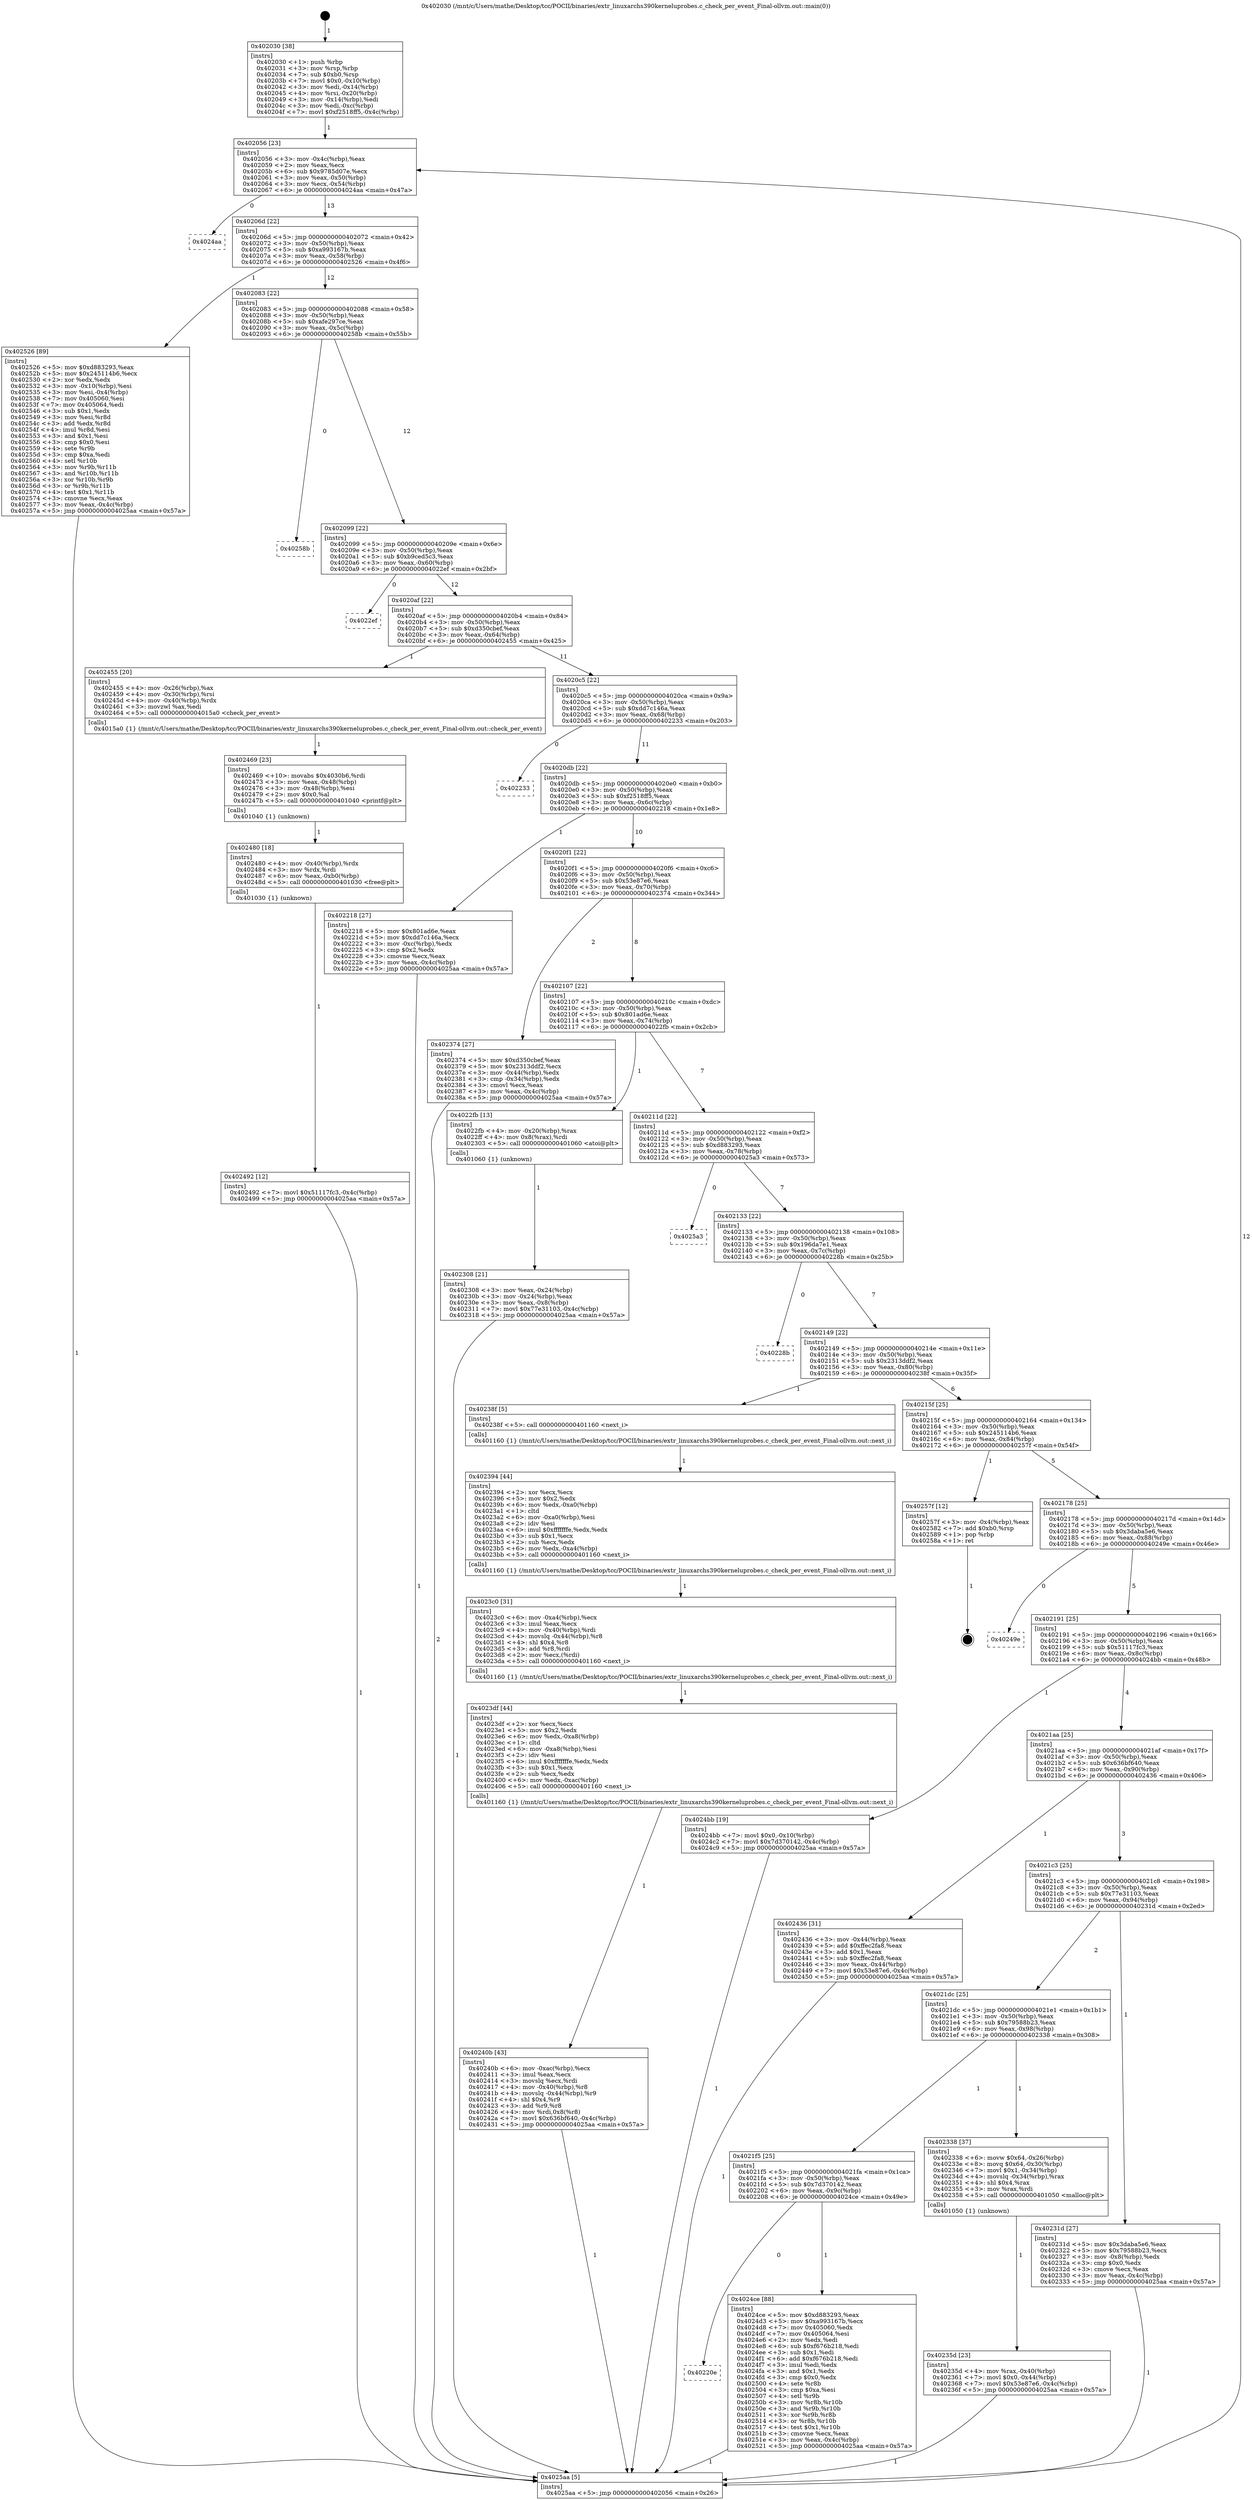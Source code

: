 digraph "0x402030" {
  label = "0x402030 (/mnt/c/Users/mathe/Desktop/tcc/POCII/binaries/extr_linuxarchs390kerneluprobes.c_check_per_event_Final-ollvm.out::main(0))"
  labelloc = "t"
  node[shape=record]

  Entry [label="",width=0.3,height=0.3,shape=circle,fillcolor=black,style=filled]
  "0x402056" [label="{
     0x402056 [23]\l
     | [instrs]\l
     &nbsp;&nbsp;0x402056 \<+3\>: mov -0x4c(%rbp),%eax\l
     &nbsp;&nbsp;0x402059 \<+2\>: mov %eax,%ecx\l
     &nbsp;&nbsp;0x40205b \<+6\>: sub $0x9785d07e,%ecx\l
     &nbsp;&nbsp;0x402061 \<+3\>: mov %eax,-0x50(%rbp)\l
     &nbsp;&nbsp;0x402064 \<+3\>: mov %ecx,-0x54(%rbp)\l
     &nbsp;&nbsp;0x402067 \<+6\>: je 00000000004024aa \<main+0x47a\>\l
  }"]
  "0x4024aa" [label="{
     0x4024aa\l
  }", style=dashed]
  "0x40206d" [label="{
     0x40206d [22]\l
     | [instrs]\l
     &nbsp;&nbsp;0x40206d \<+5\>: jmp 0000000000402072 \<main+0x42\>\l
     &nbsp;&nbsp;0x402072 \<+3\>: mov -0x50(%rbp),%eax\l
     &nbsp;&nbsp;0x402075 \<+5\>: sub $0xa993167b,%eax\l
     &nbsp;&nbsp;0x40207a \<+3\>: mov %eax,-0x58(%rbp)\l
     &nbsp;&nbsp;0x40207d \<+6\>: je 0000000000402526 \<main+0x4f6\>\l
  }"]
  Exit [label="",width=0.3,height=0.3,shape=circle,fillcolor=black,style=filled,peripheries=2]
  "0x402526" [label="{
     0x402526 [89]\l
     | [instrs]\l
     &nbsp;&nbsp;0x402526 \<+5\>: mov $0xd883293,%eax\l
     &nbsp;&nbsp;0x40252b \<+5\>: mov $0x245114b6,%ecx\l
     &nbsp;&nbsp;0x402530 \<+2\>: xor %edx,%edx\l
     &nbsp;&nbsp;0x402532 \<+3\>: mov -0x10(%rbp),%esi\l
     &nbsp;&nbsp;0x402535 \<+3\>: mov %esi,-0x4(%rbp)\l
     &nbsp;&nbsp;0x402538 \<+7\>: mov 0x405060,%esi\l
     &nbsp;&nbsp;0x40253f \<+7\>: mov 0x405064,%edi\l
     &nbsp;&nbsp;0x402546 \<+3\>: sub $0x1,%edx\l
     &nbsp;&nbsp;0x402549 \<+3\>: mov %esi,%r8d\l
     &nbsp;&nbsp;0x40254c \<+3\>: add %edx,%r8d\l
     &nbsp;&nbsp;0x40254f \<+4\>: imul %r8d,%esi\l
     &nbsp;&nbsp;0x402553 \<+3\>: and $0x1,%esi\l
     &nbsp;&nbsp;0x402556 \<+3\>: cmp $0x0,%esi\l
     &nbsp;&nbsp;0x402559 \<+4\>: sete %r9b\l
     &nbsp;&nbsp;0x40255d \<+3\>: cmp $0xa,%edi\l
     &nbsp;&nbsp;0x402560 \<+4\>: setl %r10b\l
     &nbsp;&nbsp;0x402564 \<+3\>: mov %r9b,%r11b\l
     &nbsp;&nbsp;0x402567 \<+3\>: and %r10b,%r11b\l
     &nbsp;&nbsp;0x40256a \<+3\>: xor %r10b,%r9b\l
     &nbsp;&nbsp;0x40256d \<+3\>: or %r9b,%r11b\l
     &nbsp;&nbsp;0x402570 \<+4\>: test $0x1,%r11b\l
     &nbsp;&nbsp;0x402574 \<+3\>: cmovne %ecx,%eax\l
     &nbsp;&nbsp;0x402577 \<+3\>: mov %eax,-0x4c(%rbp)\l
     &nbsp;&nbsp;0x40257a \<+5\>: jmp 00000000004025aa \<main+0x57a\>\l
  }"]
  "0x402083" [label="{
     0x402083 [22]\l
     | [instrs]\l
     &nbsp;&nbsp;0x402083 \<+5\>: jmp 0000000000402088 \<main+0x58\>\l
     &nbsp;&nbsp;0x402088 \<+3\>: mov -0x50(%rbp),%eax\l
     &nbsp;&nbsp;0x40208b \<+5\>: sub $0xafe297ce,%eax\l
     &nbsp;&nbsp;0x402090 \<+3\>: mov %eax,-0x5c(%rbp)\l
     &nbsp;&nbsp;0x402093 \<+6\>: je 000000000040258b \<main+0x55b\>\l
  }"]
  "0x40220e" [label="{
     0x40220e\l
  }", style=dashed]
  "0x40258b" [label="{
     0x40258b\l
  }", style=dashed]
  "0x402099" [label="{
     0x402099 [22]\l
     | [instrs]\l
     &nbsp;&nbsp;0x402099 \<+5\>: jmp 000000000040209e \<main+0x6e\>\l
     &nbsp;&nbsp;0x40209e \<+3\>: mov -0x50(%rbp),%eax\l
     &nbsp;&nbsp;0x4020a1 \<+5\>: sub $0xb9ced5c3,%eax\l
     &nbsp;&nbsp;0x4020a6 \<+3\>: mov %eax,-0x60(%rbp)\l
     &nbsp;&nbsp;0x4020a9 \<+6\>: je 00000000004022ef \<main+0x2bf\>\l
  }"]
  "0x4024ce" [label="{
     0x4024ce [88]\l
     | [instrs]\l
     &nbsp;&nbsp;0x4024ce \<+5\>: mov $0xd883293,%eax\l
     &nbsp;&nbsp;0x4024d3 \<+5\>: mov $0xa993167b,%ecx\l
     &nbsp;&nbsp;0x4024d8 \<+7\>: mov 0x405060,%edx\l
     &nbsp;&nbsp;0x4024df \<+7\>: mov 0x405064,%esi\l
     &nbsp;&nbsp;0x4024e6 \<+2\>: mov %edx,%edi\l
     &nbsp;&nbsp;0x4024e8 \<+6\>: sub $0xf676b218,%edi\l
     &nbsp;&nbsp;0x4024ee \<+3\>: sub $0x1,%edi\l
     &nbsp;&nbsp;0x4024f1 \<+6\>: add $0xf676b218,%edi\l
     &nbsp;&nbsp;0x4024f7 \<+3\>: imul %edi,%edx\l
     &nbsp;&nbsp;0x4024fa \<+3\>: and $0x1,%edx\l
     &nbsp;&nbsp;0x4024fd \<+3\>: cmp $0x0,%edx\l
     &nbsp;&nbsp;0x402500 \<+4\>: sete %r8b\l
     &nbsp;&nbsp;0x402504 \<+3\>: cmp $0xa,%esi\l
     &nbsp;&nbsp;0x402507 \<+4\>: setl %r9b\l
     &nbsp;&nbsp;0x40250b \<+3\>: mov %r8b,%r10b\l
     &nbsp;&nbsp;0x40250e \<+3\>: and %r9b,%r10b\l
     &nbsp;&nbsp;0x402511 \<+3\>: xor %r9b,%r8b\l
     &nbsp;&nbsp;0x402514 \<+3\>: or %r8b,%r10b\l
     &nbsp;&nbsp;0x402517 \<+4\>: test $0x1,%r10b\l
     &nbsp;&nbsp;0x40251b \<+3\>: cmovne %ecx,%eax\l
     &nbsp;&nbsp;0x40251e \<+3\>: mov %eax,-0x4c(%rbp)\l
     &nbsp;&nbsp;0x402521 \<+5\>: jmp 00000000004025aa \<main+0x57a\>\l
  }"]
  "0x4022ef" [label="{
     0x4022ef\l
  }", style=dashed]
  "0x4020af" [label="{
     0x4020af [22]\l
     | [instrs]\l
     &nbsp;&nbsp;0x4020af \<+5\>: jmp 00000000004020b4 \<main+0x84\>\l
     &nbsp;&nbsp;0x4020b4 \<+3\>: mov -0x50(%rbp),%eax\l
     &nbsp;&nbsp;0x4020b7 \<+5\>: sub $0xd350cbef,%eax\l
     &nbsp;&nbsp;0x4020bc \<+3\>: mov %eax,-0x64(%rbp)\l
     &nbsp;&nbsp;0x4020bf \<+6\>: je 0000000000402455 \<main+0x425\>\l
  }"]
  "0x402492" [label="{
     0x402492 [12]\l
     | [instrs]\l
     &nbsp;&nbsp;0x402492 \<+7\>: movl $0x51117fc3,-0x4c(%rbp)\l
     &nbsp;&nbsp;0x402499 \<+5\>: jmp 00000000004025aa \<main+0x57a\>\l
  }"]
  "0x402455" [label="{
     0x402455 [20]\l
     | [instrs]\l
     &nbsp;&nbsp;0x402455 \<+4\>: mov -0x26(%rbp),%ax\l
     &nbsp;&nbsp;0x402459 \<+4\>: mov -0x30(%rbp),%rsi\l
     &nbsp;&nbsp;0x40245d \<+4\>: mov -0x40(%rbp),%rdx\l
     &nbsp;&nbsp;0x402461 \<+3\>: movzwl %ax,%edi\l
     &nbsp;&nbsp;0x402464 \<+5\>: call 00000000004015a0 \<check_per_event\>\l
     | [calls]\l
     &nbsp;&nbsp;0x4015a0 \{1\} (/mnt/c/Users/mathe/Desktop/tcc/POCII/binaries/extr_linuxarchs390kerneluprobes.c_check_per_event_Final-ollvm.out::check_per_event)\l
  }"]
  "0x4020c5" [label="{
     0x4020c5 [22]\l
     | [instrs]\l
     &nbsp;&nbsp;0x4020c5 \<+5\>: jmp 00000000004020ca \<main+0x9a\>\l
     &nbsp;&nbsp;0x4020ca \<+3\>: mov -0x50(%rbp),%eax\l
     &nbsp;&nbsp;0x4020cd \<+5\>: sub $0xdd7c146a,%eax\l
     &nbsp;&nbsp;0x4020d2 \<+3\>: mov %eax,-0x68(%rbp)\l
     &nbsp;&nbsp;0x4020d5 \<+6\>: je 0000000000402233 \<main+0x203\>\l
  }"]
  "0x402480" [label="{
     0x402480 [18]\l
     | [instrs]\l
     &nbsp;&nbsp;0x402480 \<+4\>: mov -0x40(%rbp),%rdx\l
     &nbsp;&nbsp;0x402484 \<+3\>: mov %rdx,%rdi\l
     &nbsp;&nbsp;0x402487 \<+6\>: mov %eax,-0xb0(%rbp)\l
     &nbsp;&nbsp;0x40248d \<+5\>: call 0000000000401030 \<free@plt\>\l
     | [calls]\l
     &nbsp;&nbsp;0x401030 \{1\} (unknown)\l
  }"]
  "0x402233" [label="{
     0x402233\l
  }", style=dashed]
  "0x4020db" [label="{
     0x4020db [22]\l
     | [instrs]\l
     &nbsp;&nbsp;0x4020db \<+5\>: jmp 00000000004020e0 \<main+0xb0\>\l
     &nbsp;&nbsp;0x4020e0 \<+3\>: mov -0x50(%rbp),%eax\l
     &nbsp;&nbsp;0x4020e3 \<+5\>: sub $0xf2518ff5,%eax\l
     &nbsp;&nbsp;0x4020e8 \<+3\>: mov %eax,-0x6c(%rbp)\l
     &nbsp;&nbsp;0x4020eb \<+6\>: je 0000000000402218 \<main+0x1e8\>\l
  }"]
  "0x402469" [label="{
     0x402469 [23]\l
     | [instrs]\l
     &nbsp;&nbsp;0x402469 \<+10\>: movabs $0x4030b6,%rdi\l
     &nbsp;&nbsp;0x402473 \<+3\>: mov %eax,-0x48(%rbp)\l
     &nbsp;&nbsp;0x402476 \<+3\>: mov -0x48(%rbp),%esi\l
     &nbsp;&nbsp;0x402479 \<+2\>: mov $0x0,%al\l
     &nbsp;&nbsp;0x40247b \<+5\>: call 0000000000401040 \<printf@plt\>\l
     | [calls]\l
     &nbsp;&nbsp;0x401040 \{1\} (unknown)\l
  }"]
  "0x402218" [label="{
     0x402218 [27]\l
     | [instrs]\l
     &nbsp;&nbsp;0x402218 \<+5\>: mov $0x801ad6e,%eax\l
     &nbsp;&nbsp;0x40221d \<+5\>: mov $0xdd7c146a,%ecx\l
     &nbsp;&nbsp;0x402222 \<+3\>: mov -0xc(%rbp),%edx\l
     &nbsp;&nbsp;0x402225 \<+3\>: cmp $0x2,%edx\l
     &nbsp;&nbsp;0x402228 \<+3\>: cmovne %ecx,%eax\l
     &nbsp;&nbsp;0x40222b \<+3\>: mov %eax,-0x4c(%rbp)\l
     &nbsp;&nbsp;0x40222e \<+5\>: jmp 00000000004025aa \<main+0x57a\>\l
  }"]
  "0x4020f1" [label="{
     0x4020f1 [22]\l
     | [instrs]\l
     &nbsp;&nbsp;0x4020f1 \<+5\>: jmp 00000000004020f6 \<main+0xc6\>\l
     &nbsp;&nbsp;0x4020f6 \<+3\>: mov -0x50(%rbp),%eax\l
     &nbsp;&nbsp;0x4020f9 \<+5\>: sub $0x53e87e6,%eax\l
     &nbsp;&nbsp;0x4020fe \<+3\>: mov %eax,-0x70(%rbp)\l
     &nbsp;&nbsp;0x402101 \<+6\>: je 0000000000402374 \<main+0x344\>\l
  }"]
  "0x4025aa" [label="{
     0x4025aa [5]\l
     | [instrs]\l
     &nbsp;&nbsp;0x4025aa \<+5\>: jmp 0000000000402056 \<main+0x26\>\l
  }"]
  "0x402030" [label="{
     0x402030 [38]\l
     | [instrs]\l
     &nbsp;&nbsp;0x402030 \<+1\>: push %rbp\l
     &nbsp;&nbsp;0x402031 \<+3\>: mov %rsp,%rbp\l
     &nbsp;&nbsp;0x402034 \<+7\>: sub $0xb0,%rsp\l
     &nbsp;&nbsp;0x40203b \<+7\>: movl $0x0,-0x10(%rbp)\l
     &nbsp;&nbsp;0x402042 \<+3\>: mov %edi,-0x14(%rbp)\l
     &nbsp;&nbsp;0x402045 \<+4\>: mov %rsi,-0x20(%rbp)\l
     &nbsp;&nbsp;0x402049 \<+3\>: mov -0x14(%rbp),%edi\l
     &nbsp;&nbsp;0x40204c \<+3\>: mov %edi,-0xc(%rbp)\l
     &nbsp;&nbsp;0x40204f \<+7\>: movl $0xf2518ff5,-0x4c(%rbp)\l
  }"]
  "0x40240b" [label="{
     0x40240b [43]\l
     | [instrs]\l
     &nbsp;&nbsp;0x40240b \<+6\>: mov -0xac(%rbp),%ecx\l
     &nbsp;&nbsp;0x402411 \<+3\>: imul %eax,%ecx\l
     &nbsp;&nbsp;0x402414 \<+3\>: movslq %ecx,%rdi\l
     &nbsp;&nbsp;0x402417 \<+4\>: mov -0x40(%rbp),%r8\l
     &nbsp;&nbsp;0x40241b \<+4\>: movslq -0x44(%rbp),%r9\l
     &nbsp;&nbsp;0x40241f \<+4\>: shl $0x4,%r9\l
     &nbsp;&nbsp;0x402423 \<+3\>: add %r9,%r8\l
     &nbsp;&nbsp;0x402426 \<+4\>: mov %rdi,0x8(%r8)\l
     &nbsp;&nbsp;0x40242a \<+7\>: movl $0x636bf640,-0x4c(%rbp)\l
     &nbsp;&nbsp;0x402431 \<+5\>: jmp 00000000004025aa \<main+0x57a\>\l
  }"]
  "0x402374" [label="{
     0x402374 [27]\l
     | [instrs]\l
     &nbsp;&nbsp;0x402374 \<+5\>: mov $0xd350cbef,%eax\l
     &nbsp;&nbsp;0x402379 \<+5\>: mov $0x2313ddf2,%ecx\l
     &nbsp;&nbsp;0x40237e \<+3\>: mov -0x44(%rbp),%edx\l
     &nbsp;&nbsp;0x402381 \<+3\>: cmp -0x34(%rbp),%edx\l
     &nbsp;&nbsp;0x402384 \<+3\>: cmovl %ecx,%eax\l
     &nbsp;&nbsp;0x402387 \<+3\>: mov %eax,-0x4c(%rbp)\l
     &nbsp;&nbsp;0x40238a \<+5\>: jmp 00000000004025aa \<main+0x57a\>\l
  }"]
  "0x402107" [label="{
     0x402107 [22]\l
     | [instrs]\l
     &nbsp;&nbsp;0x402107 \<+5\>: jmp 000000000040210c \<main+0xdc\>\l
     &nbsp;&nbsp;0x40210c \<+3\>: mov -0x50(%rbp),%eax\l
     &nbsp;&nbsp;0x40210f \<+5\>: sub $0x801ad6e,%eax\l
     &nbsp;&nbsp;0x402114 \<+3\>: mov %eax,-0x74(%rbp)\l
     &nbsp;&nbsp;0x402117 \<+6\>: je 00000000004022fb \<main+0x2cb\>\l
  }"]
  "0x4023df" [label="{
     0x4023df [44]\l
     | [instrs]\l
     &nbsp;&nbsp;0x4023df \<+2\>: xor %ecx,%ecx\l
     &nbsp;&nbsp;0x4023e1 \<+5\>: mov $0x2,%edx\l
     &nbsp;&nbsp;0x4023e6 \<+6\>: mov %edx,-0xa8(%rbp)\l
     &nbsp;&nbsp;0x4023ec \<+1\>: cltd\l
     &nbsp;&nbsp;0x4023ed \<+6\>: mov -0xa8(%rbp),%esi\l
     &nbsp;&nbsp;0x4023f3 \<+2\>: idiv %esi\l
     &nbsp;&nbsp;0x4023f5 \<+6\>: imul $0xfffffffe,%edx,%edx\l
     &nbsp;&nbsp;0x4023fb \<+3\>: sub $0x1,%ecx\l
     &nbsp;&nbsp;0x4023fe \<+2\>: sub %ecx,%edx\l
     &nbsp;&nbsp;0x402400 \<+6\>: mov %edx,-0xac(%rbp)\l
     &nbsp;&nbsp;0x402406 \<+5\>: call 0000000000401160 \<next_i\>\l
     | [calls]\l
     &nbsp;&nbsp;0x401160 \{1\} (/mnt/c/Users/mathe/Desktop/tcc/POCII/binaries/extr_linuxarchs390kerneluprobes.c_check_per_event_Final-ollvm.out::next_i)\l
  }"]
  "0x4022fb" [label="{
     0x4022fb [13]\l
     | [instrs]\l
     &nbsp;&nbsp;0x4022fb \<+4\>: mov -0x20(%rbp),%rax\l
     &nbsp;&nbsp;0x4022ff \<+4\>: mov 0x8(%rax),%rdi\l
     &nbsp;&nbsp;0x402303 \<+5\>: call 0000000000401060 \<atoi@plt\>\l
     | [calls]\l
     &nbsp;&nbsp;0x401060 \{1\} (unknown)\l
  }"]
  "0x40211d" [label="{
     0x40211d [22]\l
     | [instrs]\l
     &nbsp;&nbsp;0x40211d \<+5\>: jmp 0000000000402122 \<main+0xf2\>\l
     &nbsp;&nbsp;0x402122 \<+3\>: mov -0x50(%rbp),%eax\l
     &nbsp;&nbsp;0x402125 \<+5\>: sub $0xd883293,%eax\l
     &nbsp;&nbsp;0x40212a \<+3\>: mov %eax,-0x78(%rbp)\l
     &nbsp;&nbsp;0x40212d \<+6\>: je 00000000004025a3 \<main+0x573\>\l
  }"]
  "0x402308" [label="{
     0x402308 [21]\l
     | [instrs]\l
     &nbsp;&nbsp;0x402308 \<+3\>: mov %eax,-0x24(%rbp)\l
     &nbsp;&nbsp;0x40230b \<+3\>: mov -0x24(%rbp),%eax\l
     &nbsp;&nbsp;0x40230e \<+3\>: mov %eax,-0x8(%rbp)\l
     &nbsp;&nbsp;0x402311 \<+7\>: movl $0x77e31103,-0x4c(%rbp)\l
     &nbsp;&nbsp;0x402318 \<+5\>: jmp 00000000004025aa \<main+0x57a\>\l
  }"]
  "0x4023c0" [label="{
     0x4023c0 [31]\l
     | [instrs]\l
     &nbsp;&nbsp;0x4023c0 \<+6\>: mov -0xa4(%rbp),%ecx\l
     &nbsp;&nbsp;0x4023c6 \<+3\>: imul %eax,%ecx\l
     &nbsp;&nbsp;0x4023c9 \<+4\>: mov -0x40(%rbp),%rdi\l
     &nbsp;&nbsp;0x4023cd \<+4\>: movslq -0x44(%rbp),%r8\l
     &nbsp;&nbsp;0x4023d1 \<+4\>: shl $0x4,%r8\l
     &nbsp;&nbsp;0x4023d5 \<+3\>: add %r8,%rdi\l
     &nbsp;&nbsp;0x4023d8 \<+2\>: mov %ecx,(%rdi)\l
     &nbsp;&nbsp;0x4023da \<+5\>: call 0000000000401160 \<next_i\>\l
     | [calls]\l
     &nbsp;&nbsp;0x401160 \{1\} (/mnt/c/Users/mathe/Desktop/tcc/POCII/binaries/extr_linuxarchs390kerneluprobes.c_check_per_event_Final-ollvm.out::next_i)\l
  }"]
  "0x4025a3" [label="{
     0x4025a3\l
  }", style=dashed]
  "0x402133" [label="{
     0x402133 [22]\l
     | [instrs]\l
     &nbsp;&nbsp;0x402133 \<+5\>: jmp 0000000000402138 \<main+0x108\>\l
     &nbsp;&nbsp;0x402138 \<+3\>: mov -0x50(%rbp),%eax\l
     &nbsp;&nbsp;0x40213b \<+5\>: sub $0x196da7e1,%eax\l
     &nbsp;&nbsp;0x402140 \<+3\>: mov %eax,-0x7c(%rbp)\l
     &nbsp;&nbsp;0x402143 \<+6\>: je 000000000040228b \<main+0x25b\>\l
  }"]
  "0x402394" [label="{
     0x402394 [44]\l
     | [instrs]\l
     &nbsp;&nbsp;0x402394 \<+2\>: xor %ecx,%ecx\l
     &nbsp;&nbsp;0x402396 \<+5\>: mov $0x2,%edx\l
     &nbsp;&nbsp;0x40239b \<+6\>: mov %edx,-0xa0(%rbp)\l
     &nbsp;&nbsp;0x4023a1 \<+1\>: cltd\l
     &nbsp;&nbsp;0x4023a2 \<+6\>: mov -0xa0(%rbp),%esi\l
     &nbsp;&nbsp;0x4023a8 \<+2\>: idiv %esi\l
     &nbsp;&nbsp;0x4023aa \<+6\>: imul $0xfffffffe,%edx,%edx\l
     &nbsp;&nbsp;0x4023b0 \<+3\>: sub $0x1,%ecx\l
     &nbsp;&nbsp;0x4023b3 \<+2\>: sub %ecx,%edx\l
     &nbsp;&nbsp;0x4023b5 \<+6\>: mov %edx,-0xa4(%rbp)\l
     &nbsp;&nbsp;0x4023bb \<+5\>: call 0000000000401160 \<next_i\>\l
     | [calls]\l
     &nbsp;&nbsp;0x401160 \{1\} (/mnt/c/Users/mathe/Desktop/tcc/POCII/binaries/extr_linuxarchs390kerneluprobes.c_check_per_event_Final-ollvm.out::next_i)\l
  }"]
  "0x40228b" [label="{
     0x40228b\l
  }", style=dashed]
  "0x402149" [label="{
     0x402149 [22]\l
     | [instrs]\l
     &nbsp;&nbsp;0x402149 \<+5\>: jmp 000000000040214e \<main+0x11e\>\l
     &nbsp;&nbsp;0x40214e \<+3\>: mov -0x50(%rbp),%eax\l
     &nbsp;&nbsp;0x402151 \<+5\>: sub $0x2313ddf2,%eax\l
     &nbsp;&nbsp;0x402156 \<+3\>: mov %eax,-0x80(%rbp)\l
     &nbsp;&nbsp;0x402159 \<+6\>: je 000000000040238f \<main+0x35f\>\l
  }"]
  "0x40235d" [label="{
     0x40235d [23]\l
     | [instrs]\l
     &nbsp;&nbsp;0x40235d \<+4\>: mov %rax,-0x40(%rbp)\l
     &nbsp;&nbsp;0x402361 \<+7\>: movl $0x0,-0x44(%rbp)\l
     &nbsp;&nbsp;0x402368 \<+7\>: movl $0x53e87e6,-0x4c(%rbp)\l
     &nbsp;&nbsp;0x40236f \<+5\>: jmp 00000000004025aa \<main+0x57a\>\l
  }"]
  "0x40238f" [label="{
     0x40238f [5]\l
     | [instrs]\l
     &nbsp;&nbsp;0x40238f \<+5\>: call 0000000000401160 \<next_i\>\l
     | [calls]\l
     &nbsp;&nbsp;0x401160 \{1\} (/mnt/c/Users/mathe/Desktop/tcc/POCII/binaries/extr_linuxarchs390kerneluprobes.c_check_per_event_Final-ollvm.out::next_i)\l
  }"]
  "0x40215f" [label="{
     0x40215f [25]\l
     | [instrs]\l
     &nbsp;&nbsp;0x40215f \<+5\>: jmp 0000000000402164 \<main+0x134\>\l
     &nbsp;&nbsp;0x402164 \<+3\>: mov -0x50(%rbp),%eax\l
     &nbsp;&nbsp;0x402167 \<+5\>: sub $0x245114b6,%eax\l
     &nbsp;&nbsp;0x40216c \<+6\>: mov %eax,-0x84(%rbp)\l
     &nbsp;&nbsp;0x402172 \<+6\>: je 000000000040257f \<main+0x54f\>\l
  }"]
  "0x4021f5" [label="{
     0x4021f5 [25]\l
     | [instrs]\l
     &nbsp;&nbsp;0x4021f5 \<+5\>: jmp 00000000004021fa \<main+0x1ca\>\l
     &nbsp;&nbsp;0x4021fa \<+3\>: mov -0x50(%rbp),%eax\l
     &nbsp;&nbsp;0x4021fd \<+5\>: sub $0x7d370142,%eax\l
     &nbsp;&nbsp;0x402202 \<+6\>: mov %eax,-0x9c(%rbp)\l
     &nbsp;&nbsp;0x402208 \<+6\>: je 00000000004024ce \<main+0x49e\>\l
  }"]
  "0x40257f" [label="{
     0x40257f [12]\l
     | [instrs]\l
     &nbsp;&nbsp;0x40257f \<+3\>: mov -0x4(%rbp),%eax\l
     &nbsp;&nbsp;0x402582 \<+7\>: add $0xb0,%rsp\l
     &nbsp;&nbsp;0x402589 \<+1\>: pop %rbp\l
     &nbsp;&nbsp;0x40258a \<+1\>: ret\l
  }"]
  "0x402178" [label="{
     0x402178 [25]\l
     | [instrs]\l
     &nbsp;&nbsp;0x402178 \<+5\>: jmp 000000000040217d \<main+0x14d\>\l
     &nbsp;&nbsp;0x40217d \<+3\>: mov -0x50(%rbp),%eax\l
     &nbsp;&nbsp;0x402180 \<+5\>: sub $0x3daba5e6,%eax\l
     &nbsp;&nbsp;0x402185 \<+6\>: mov %eax,-0x88(%rbp)\l
     &nbsp;&nbsp;0x40218b \<+6\>: je 000000000040249e \<main+0x46e\>\l
  }"]
  "0x402338" [label="{
     0x402338 [37]\l
     | [instrs]\l
     &nbsp;&nbsp;0x402338 \<+6\>: movw $0x64,-0x26(%rbp)\l
     &nbsp;&nbsp;0x40233e \<+8\>: movq $0x64,-0x30(%rbp)\l
     &nbsp;&nbsp;0x402346 \<+7\>: movl $0x1,-0x34(%rbp)\l
     &nbsp;&nbsp;0x40234d \<+4\>: movslq -0x34(%rbp),%rax\l
     &nbsp;&nbsp;0x402351 \<+4\>: shl $0x4,%rax\l
     &nbsp;&nbsp;0x402355 \<+3\>: mov %rax,%rdi\l
     &nbsp;&nbsp;0x402358 \<+5\>: call 0000000000401050 \<malloc@plt\>\l
     | [calls]\l
     &nbsp;&nbsp;0x401050 \{1\} (unknown)\l
  }"]
  "0x40249e" [label="{
     0x40249e\l
  }", style=dashed]
  "0x402191" [label="{
     0x402191 [25]\l
     | [instrs]\l
     &nbsp;&nbsp;0x402191 \<+5\>: jmp 0000000000402196 \<main+0x166\>\l
     &nbsp;&nbsp;0x402196 \<+3\>: mov -0x50(%rbp),%eax\l
     &nbsp;&nbsp;0x402199 \<+5\>: sub $0x51117fc3,%eax\l
     &nbsp;&nbsp;0x40219e \<+6\>: mov %eax,-0x8c(%rbp)\l
     &nbsp;&nbsp;0x4021a4 \<+6\>: je 00000000004024bb \<main+0x48b\>\l
  }"]
  "0x4021dc" [label="{
     0x4021dc [25]\l
     | [instrs]\l
     &nbsp;&nbsp;0x4021dc \<+5\>: jmp 00000000004021e1 \<main+0x1b1\>\l
     &nbsp;&nbsp;0x4021e1 \<+3\>: mov -0x50(%rbp),%eax\l
     &nbsp;&nbsp;0x4021e4 \<+5\>: sub $0x79588b23,%eax\l
     &nbsp;&nbsp;0x4021e9 \<+6\>: mov %eax,-0x98(%rbp)\l
     &nbsp;&nbsp;0x4021ef \<+6\>: je 0000000000402338 \<main+0x308\>\l
  }"]
  "0x4024bb" [label="{
     0x4024bb [19]\l
     | [instrs]\l
     &nbsp;&nbsp;0x4024bb \<+7\>: movl $0x0,-0x10(%rbp)\l
     &nbsp;&nbsp;0x4024c2 \<+7\>: movl $0x7d370142,-0x4c(%rbp)\l
     &nbsp;&nbsp;0x4024c9 \<+5\>: jmp 00000000004025aa \<main+0x57a\>\l
  }"]
  "0x4021aa" [label="{
     0x4021aa [25]\l
     | [instrs]\l
     &nbsp;&nbsp;0x4021aa \<+5\>: jmp 00000000004021af \<main+0x17f\>\l
     &nbsp;&nbsp;0x4021af \<+3\>: mov -0x50(%rbp),%eax\l
     &nbsp;&nbsp;0x4021b2 \<+5\>: sub $0x636bf640,%eax\l
     &nbsp;&nbsp;0x4021b7 \<+6\>: mov %eax,-0x90(%rbp)\l
     &nbsp;&nbsp;0x4021bd \<+6\>: je 0000000000402436 \<main+0x406\>\l
  }"]
  "0x40231d" [label="{
     0x40231d [27]\l
     | [instrs]\l
     &nbsp;&nbsp;0x40231d \<+5\>: mov $0x3daba5e6,%eax\l
     &nbsp;&nbsp;0x402322 \<+5\>: mov $0x79588b23,%ecx\l
     &nbsp;&nbsp;0x402327 \<+3\>: mov -0x8(%rbp),%edx\l
     &nbsp;&nbsp;0x40232a \<+3\>: cmp $0x0,%edx\l
     &nbsp;&nbsp;0x40232d \<+3\>: cmove %ecx,%eax\l
     &nbsp;&nbsp;0x402330 \<+3\>: mov %eax,-0x4c(%rbp)\l
     &nbsp;&nbsp;0x402333 \<+5\>: jmp 00000000004025aa \<main+0x57a\>\l
  }"]
  "0x402436" [label="{
     0x402436 [31]\l
     | [instrs]\l
     &nbsp;&nbsp;0x402436 \<+3\>: mov -0x44(%rbp),%eax\l
     &nbsp;&nbsp;0x402439 \<+5\>: add $0xffec2fa8,%eax\l
     &nbsp;&nbsp;0x40243e \<+3\>: add $0x1,%eax\l
     &nbsp;&nbsp;0x402441 \<+5\>: sub $0xffec2fa8,%eax\l
     &nbsp;&nbsp;0x402446 \<+3\>: mov %eax,-0x44(%rbp)\l
     &nbsp;&nbsp;0x402449 \<+7\>: movl $0x53e87e6,-0x4c(%rbp)\l
     &nbsp;&nbsp;0x402450 \<+5\>: jmp 00000000004025aa \<main+0x57a\>\l
  }"]
  "0x4021c3" [label="{
     0x4021c3 [25]\l
     | [instrs]\l
     &nbsp;&nbsp;0x4021c3 \<+5\>: jmp 00000000004021c8 \<main+0x198\>\l
     &nbsp;&nbsp;0x4021c8 \<+3\>: mov -0x50(%rbp),%eax\l
     &nbsp;&nbsp;0x4021cb \<+5\>: sub $0x77e31103,%eax\l
     &nbsp;&nbsp;0x4021d0 \<+6\>: mov %eax,-0x94(%rbp)\l
     &nbsp;&nbsp;0x4021d6 \<+6\>: je 000000000040231d \<main+0x2ed\>\l
  }"]
  Entry -> "0x402030" [label=" 1"]
  "0x402056" -> "0x4024aa" [label=" 0"]
  "0x402056" -> "0x40206d" [label=" 13"]
  "0x40257f" -> Exit [label=" 1"]
  "0x40206d" -> "0x402526" [label=" 1"]
  "0x40206d" -> "0x402083" [label=" 12"]
  "0x402526" -> "0x4025aa" [label=" 1"]
  "0x402083" -> "0x40258b" [label=" 0"]
  "0x402083" -> "0x402099" [label=" 12"]
  "0x4024ce" -> "0x4025aa" [label=" 1"]
  "0x402099" -> "0x4022ef" [label=" 0"]
  "0x402099" -> "0x4020af" [label=" 12"]
  "0x4021f5" -> "0x40220e" [label=" 0"]
  "0x4020af" -> "0x402455" [label=" 1"]
  "0x4020af" -> "0x4020c5" [label=" 11"]
  "0x4021f5" -> "0x4024ce" [label=" 1"]
  "0x4020c5" -> "0x402233" [label=" 0"]
  "0x4020c5" -> "0x4020db" [label=" 11"]
  "0x4024bb" -> "0x4025aa" [label=" 1"]
  "0x4020db" -> "0x402218" [label=" 1"]
  "0x4020db" -> "0x4020f1" [label=" 10"]
  "0x402218" -> "0x4025aa" [label=" 1"]
  "0x402030" -> "0x402056" [label=" 1"]
  "0x4025aa" -> "0x402056" [label=" 12"]
  "0x402492" -> "0x4025aa" [label=" 1"]
  "0x4020f1" -> "0x402374" [label=" 2"]
  "0x4020f1" -> "0x402107" [label=" 8"]
  "0x402480" -> "0x402492" [label=" 1"]
  "0x402107" -> "0x4022fb" [label=" 1"]
  "0x402107" -> "0x40211d" [label=" 7"]
  "0x4022fb" -> "0x402308" [label=" 1"]
  "0x402308" -> "0x4025aa" [label=" 1"]
  "0x402469" -> "0x402480" [label=" 1"]
  "0x40211d" -> "0x4025a3" [label=" 0"]
  "0x40211d" -> "0x402133" [label=" 7"]
  "0x402455" -> "0x402469" [label=" 1"]
  "0x402133" -> "0x40228b" [label=" 0"]
  "0x402133" -> "0x402149" [label=" 7"]
  "0x402436" -> "0x4025aa" [label=" 1"]
  "0x402149" -> "0x40238f" [label=" 1"]
  "0x402149" -> "0x40215f" [label=" 6"]
  "0x40240b" -> "0x4025aa" [label=" 1"]
  "0x40215f" -> "0x40257f" [label=" 1"]
  "0x40215f" -> "0x402178" [label=" 5"]
  "0x4023df" -> "0x40240b" [label=" 1"]
  "0x402178" -> "0x40249e" [label=" 0"]
  "0x402178" -> "0x402191" [label=" 5"]
  "0x4023c0" -> "0x4023df" [label=" 1"]
  "0x402191" -> "0x4024bb" [label=" 1"]
  "0x402191" -> "0x4021aa" [label=" 4"]
  "0x40238f" -> "0x402394" [label=" 1"]
  "0x4021aa" -> "0x402436" [label=" 1"]
  "0x4021aa" -> "0x4021c3" [label=" 3"]
  "0x402374" -> "0x4025aa" [label=" 2"]
  "0x4021c3" -> "0x40231d" [label=" 1"]
  "0x4021c3" -> "0x4021dc" [label=" 2"]
  "0x40231d" -> "0x4025aa" [label=" 1"]
  "0x402394" -> "0x4023c0" [label=" 1"]
  "0x4021dc" -> "0x402338" [label=" 1"]
  "0x4021dc" -> "0x4021f5" [label=" 1"]
  "0x402338" -> "0x40235d" [label=" 1"]
  "0x40235d" -> "0x4025aa" [label=" 1"]
}
